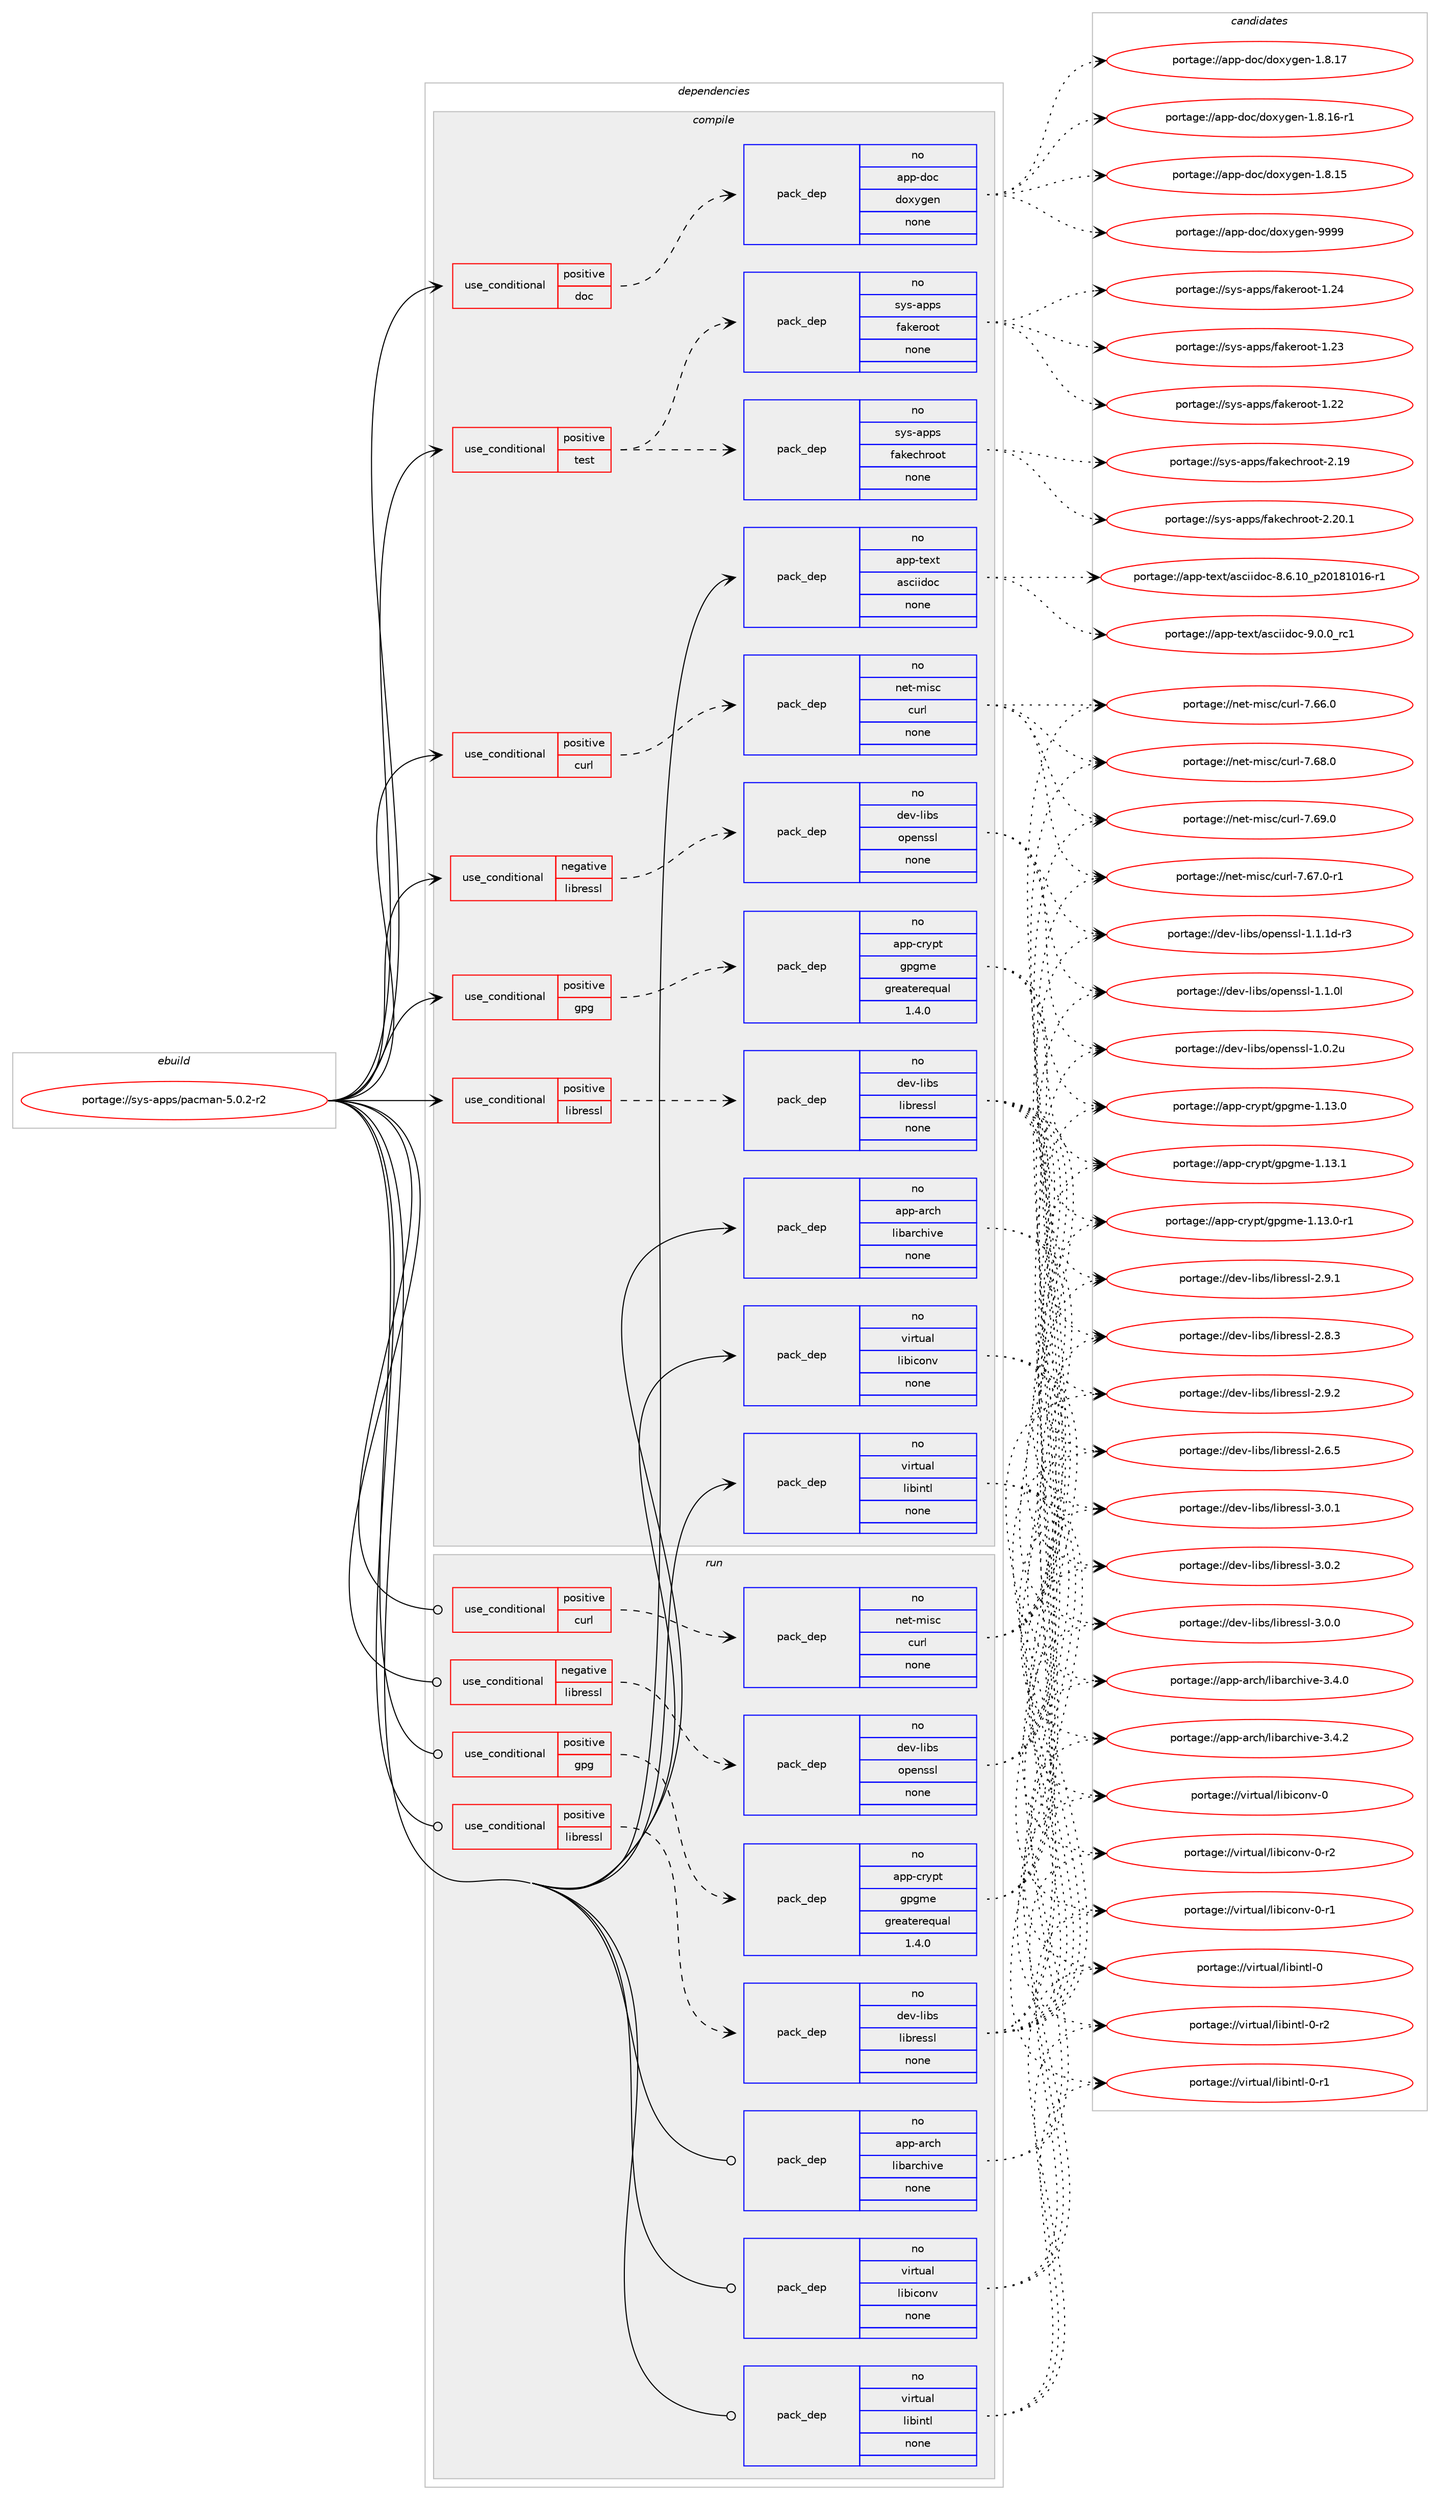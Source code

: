 digraph prolog {

# *************
# Graph options
# *************

newrank=true;
concentrate=true;
compound=true;
graph [rankdir=LR,fontname=Helvetica,fontsize=10,ranksep=1.5];#, ranksep=2.5, nodesep=0.2];
edge  [arrowhead=vee];
node  [fontname=Helvetica,fontsize=10];

# **********
# The ebuild
# **********

subgraph cluster_leftcol {
color=gray;
rank=same;
label=<<i>ebuild</i>>;
id [label="portage://sys-apps/pacman-5.0.2-r2", color=red, width=4, href="../sys-apps/pacman-5.0.2-r2.svg"];
}

# ****************
# The dependencies
# ****************

subgraph cluster_midcol {
color=gray;
label=<<i>dependencies</i>>;
subgraph cluster_compile {
fillcolor="#eeeeee";
style=filled;
label=<<i>compile</i>>;
subgraph cond5250 {
dependency29694 [label=<<TABLE BORDER="0" CELLBORDER="1" CELLSPACING="0" CELLPADDING="4"><TR><TD ROWSPAN="3" CELLPADDING="10">use_conditional</TD></TR><TR><TD>negative</TD></TR><TR><TD>libressl</TD></TR></TABLE>>, shape=none, color=red];
subgraph pack23727 {
dependency29695 [label=<<TABLE BORDER="0" CELLBORDER="1" CELLSPACING="0" CELLPADDING="4" WIDTH="220"><TR><TD ROWSPAN="6" CELLPADDING="30">pack_dep</TD></TR><TR><TD WIDTH="110">no</TD></TR><TR><TD>dev-libs</TD></TR><TR><TD>openssl</TD></TR><TR><TD>none</TD></TR><TR><TD></TD></TR></TABLE>>, shape=none, color=blue];
}
dependency29694:e -> dependency29695:w [weight=20,style="dashed",arrowhead="vee"];
}
id:e -> dependency29694:w [weight=20,style="solid",arrowhead="vee"];
subgraph cond5251 {
dependency29696 [label=<<TABLE BORDER="0" CELLBORDER="1" CELLSPACING="0" CELLPADDING="4"><TR><TD ROWSPAN="3" CELLPADDING="10">use_conditional</TD></TR><TR><TD>positive</TD></TR><TR><TD>curl</TD></TR></TABLE>>, shape=none, color=red];
subgraph pack23728 {
dependency29697 [label=<<TABLE BORDER="0" CELLBORDER="1" CELLSPACING="0" CELLPADDING="4" WIDTH="220"><TR><TD ROWSPAN="6" CELLPADDING="30">pack_dep</TD></TR><TR><TD WIDTH="110">no</TD></TR><TR><TD>net-misc</TD></TR><TR><TD>curl</TD></TR><TR><TD>none</TD></TR><TR><TD></TD></TR></TABLE>>, shape=none, color=blue];
}
dependency29696:e -> dependency29697:w [weight=20,style="dashed",arrowhead="vee"];
}
id:e -> dependency29696:w [weight=20,style="solid",arrowhead="vee"];
subgraph cond5252 {
dependency29698 [label=<<TABLE BORDER="0" CELLBORDER="1" CELLSPACING="0" CELLPADDING="4"><TR><TD ROWSPAN="3" CELLPADDING="10">use_conditional</TD></TR><TR><TD>positive</TD></TR><TR><TD>doc</TD></TR></TABLE>>, shape=none, color=red];
subgraph pack23729 {
dependency29699 [label=<<TABLE BORDER="0" CELLBORDER="1" CELLSPACING="0" CELLPADDING="4" WIDTH="220"><TR><TD ROWSPAN="6" CELLPADDING="30">pack_dep</TD></TR><TR><TD WIDTH="110">no</TD></TR><TR><TD>app-doc</TD></TR><TR><TD>doxygen</TD></TR><TR><TD>none</TD></TR><TR><TD></TD></TR></TABLE>>, shape=none, color=blue];
}
dependency29698:e -> dependency29699:w [weight=20,style="dashed",arrowhead="vee"];
}
id:e -> dependency29698:w [weight=20,style="solid",arrowhead="vee"];
subgraph cond5253 {
dependency29700 [label=<<TABLE BORDER="0" CELLBORDER="1" CELLSPACING="0" CELLPADDING="4"><TR><TD ROWSPAN="3" CELLPADDING="10">use_conditional</TD></TR><TR><TD>positive</TD></TR><TR><TD>gpg</TD></TR></TABLE>>, shape=none, color=red];
subgraph pack23730 {
dependency29701 [label=<<TABLE BORDER="0" CELLBORDER="1" CELLSPACING="0" CELLPADDING="4" WIDTH="220"><TR><TD ROWSPAN="6" CELLPADDING="30">pack_dep</TD></TR><TR><TD WIDTH="110">no</TD></TR><TR><TD>app-crypt</TD></TR><TR><TD>gpgme</TD></TR><TR><TD>greaterequal</TD></TR><TR><TD>1.4.0</TD></TR></TABLE>>, shape=none, color=blue];
}
dependency29700:e -> dependency29701:w [weight=20,style="dashed",arrowhead="vee"];
}
id:e -> dependency29700:w [weight=20,style="solid",arrowhead="vee"];
subgraph cond5254 {
dependency29702 [label=<<TABLE BORDER="0" CELLBORDER="1" CELLSPACING="0" CELLPADDING="4"><TR><TD ROWSPAN="3" CELLPADDING="10">use_conditional</TD></TR><TR><TD>positive</TD></TR><TR><TD>libressl</TD></TR></TABLE>>, shape=none, color=red];
subgraph pack23731 {
dependency29703 [label=<<TABLE BORDER="0" CELLBORDER="1" CELLSPACING="0" CELLPADDING="4" WIDTH="220"><TR><TD ROWSPAN="6" CELLPADDING="30">pack_dep</TD></TR><TR><TD WIDTH="110">no</TD></TR><TR><TD>dev-libs</TD></TR><TR><TD>libressl</TD></TR><TR><TD>none</TD></TR><TR><TD></TD></TR></TABLE>>, shape=none, color=blue];
}
dependency29702:e -> dependency29703:w [weight=20,style="dashed",arrowhead="vee"];
}
id:e -> dependency29702:w [weight=20,style="solid",arrowhead="vee"];
subgraph cond5255 {
dependency29704 [label=<<TABLE BORDER="0" CELLBORDER="1" CELLSPACING="0" CELLPADDING="4"><TR><TD ROWSPAN="3" CELLPADDING="10">use_conditional</TD></TR><TR><TD>positive</TD></TR><TR><TD>test</TD></TR></TABLE>>, shape=none, color=red];
subgraph pack23732 {
dependency29705 [label=<<TABLE BORDER="0" CELLBORDER="1" CELLSPACING="0" CELLPADDING="4" WIDTH="220"><TR><TD ROWSPAN="6" CELLPADDING="30">pack_dep</TD></TR><TR><TD WIDTH="110">no</TD></TR><TR><TD>sys-apps</TD></TR><TR><TD>fakeroot</TD></TR><TR><TD>none</TD></TR><TR><TD></TD></TR></TABLE>>, shape=none, color=blue];
}
dependency29704:e -> dependency29705:w [weight=20,style="dashed",arrowhead="vee"];
subgraph pack23733 {
dependency29706 [label=<<TABLE BORDER="0" CELLBORDER="1" CELLSPACING="0" CELLPADDING="4" WIDTH="220"><TR><TD ROWSPAN="6" CELLPADDING="30">pack_dep</TD></TR><TR><TD WIDTH="110">no</TD></TR><TR><TD>sys-apps</TD></TR><TR><TD>fakechroot</TD></TR><TR><TD>none</TD></TR><TR><TD></TD></TR></TABLE>>, shape=none, color=blue];
}
dependency29704:e -> dependency29706:w [weight=20,style="dashed",arrowhead="vee"];
}
id:e -> dependency29704:w [weight=20,style="solid",arrowhead="vee"];
subgraph pack23734 {
dependency29707 [label=<<TABLE BORDER="0" CELLBORDER="1" CELLSPACING="0" CELLPADDING="4" WIDTH="220"><TR><TD ROWSPAN="6" CELLPADDING="30">pack_dep</TD></TR><TR><TD WIDTH="110">no</TD></TR><TR><TD>app-arch</TD></TR><TR><TD>libarchive</TD></TR><TR><TD>none</TD></TR><TR><TD></TD></TR></TABLE>>, shape=none, color=blue];
}
id:e -> dependency29707:w [weight=20,style="solid",arrowhead="vee"];
subgraph pack23735 {
dependency29708 [label=<<TABLE BORDER="0" CELLBORDER="1" CELLSPACING="0" CELLPADDING="4" WIDTH="220"><TR><TD ROWSPAN="6" CELLPADDING="30">pack_dep</TD></TR><TR><TD WIDTH="110">no</TD></TR><TR><TD>app-text</TD></TR><TR><TD>asciidoc</TD></TR><TR><TD>none</TD></TR><TR><TD></TD></TR></TABLE>>, shape=none, color=blue];
}
id:e -> dependency29708:w [weight=20,style="solid",arrowhead="vee"];
subgraph pack23736 {
dependency29709 [label=<<TABLE BORDER="0" CELLBORDER="1" CELLSPACING="0" CELLPADDING="4" WIDTH="220"><TR><TD ROWSPAN="6" CELLPADDING="30">pack_dep</TD></TR><TR><TD WIDTH="110">no</TD></TR><TR><TD>virtual</TD></TR><TR><TD>libiconv</TD></TR><TR><TD>none</TD></TR><TR><TD></TD></TR></TABLE>>, shape=none, color=blue];
}
id:e -> dependency29709:w [weight=20,style="solid",arrowhead="vee"];
subgraph pack23737 {
dependency29710 [label=<<TABLE BORDER="0" CELLBORDER="1" CELLSPACING="0" CELLPADDING="4" WIDTH="220"><TR><TD ROWSPAN="6" CELLPADDING="30">pack_dep</TD></TR><TR><TD WIDTH="110">no</TD></TR><TR><TD>virtual</TD></TR><TR><TD>libintl</TD></TR><TR><TD>none</TD></TR><TR><TD></TD></TR></TABLE>>, shape=none, color=blue];
}
id:e -> dependency29710:w [weight=20,style="solid",arrowhead="vee"];
}
subgraph cluster_compileandrun {
fillcolor="#eeeeee";
style=filled;
label=<<i>compile and run</i>>;
}
subgraph cluster_run {
fillcolor="#eeeeee";
style=filled;
label=<<i>run</i>>;
subgraph cond5256 {
dependency29711 [label=<<TABLE BORDER="0" CELLBORDER="1" CELLSPACING="0" CELLPADDING="4"><TR><TD ROWSPAN="3" CELLPADDING="10">use_conditional</TD></TR><TR><TD>negative</TD></TR><TR><TD>libressl</TD></TR></TABLE>>, shape=none, color=red];
subgraph pack23738 {
dependency29712 [label=<<TABLE BORDER="0" CELLBORDER="1" CELLSPACING="0" CELLPADDING="4" WIDTH="220"><TR><TD ROWSPAN="6" CELLPADDING="30">pack_dep</TD></TR><TR><TD WIDTH="110">no</TD></TR><TR><TD>dev-libs</TD></TR><TR><TD>openssl</TD></TR><TR><TD>none</TD></TR><TR><TD></TD></TR></TABLE>>, shape=none, color=blue];
}
dependency29711:e -> dependency29712:w [weight=20,style="dashed",arrowhead="vee"];
}
id:e -> dependency29711:w [weight=20,style="solid",arrowhead="odot"];
subgraph cond5257 {
dependency29713 [label=<<TABLE BORDER="0" CELLBORDER="1" CELLSPACING="0" CELLPADDING="4"><TR><TD ROWSPAN="3" CELLPADDING="10">use_conditional</TD></TR><TR><TD>positive</TD></TR><TR><TD>curl</TD></TR></TABLE>>, shape=none, color=red];
subgraph pack23739 {
dependency29714 [label=<<TABLE BORDER="0" CELLBORDER="1" CELLSPACING="0" CELLPADDING="4" WIDTH="220"><TR><TD ROWSPAN="6" CELLPADDING="30">pack_dep</TD></TR><TR><TD WIDTH="110">no</TD></TR><TR><TD>net-misc</TD></TR><TR><TD>curl</TD></TR><TR><TD>none</TD></TR><TR><TD></TD></TR></TABLE>>, shape=none, color=blue];
}
dependency29713:e -> dependency29714:w [weight=20,style="dashed",arrowhead="vee"];
}
id:e -> dependency29713:w [weight=20,style="solid",arrowhead="odot"];
subgraph cond5258 {
dependency29715 [label=<<TABLE BORDER="0" CELLBORDER="1" CELLSPACING="0" CELLPADDING="4"><TR><TD ROWSPAN="3" CELLPADDING="10">use_conditional</TD></TR><TR><TD>positive</TD></TR><TR><TD>gpg</TD></TR></TABLE>>, shape=none, color=red];
subgraph pack23740 {
dependency29716 [label=<<TABLE BORDER="0" CELLBORDER="1" CELLSPACING="0" CELLPADDING="4" WIDTH="220"><TR><TD ROWSPAN="6" CELLPADDING="30">pack_dep</TD></TR><TR><TD WIDTH="110">no</TD></TR><TR><TD>app-crypt</TD></TR><TR><TD>gpgme</TD></TR><TR><TD>greaterequal</TD></TR><TR><TD>1.4.0</TD></TR></TABLE>>, shape=none, color=blue];
}
dependency29715:e -> dependency29716:w [weight=20,style="dashed",arrowhead="vee"];
}
id:e -> dependency29715:w [weight=20,style="solid",arrowhead="odot"];
subgraph cond5259 {
dependency29717 [label=<<TABLE BORDER="0" CELLBORDER="1" CELLSPACING="0" CELLPADDING="4"><TR><TD ROWSPAN="3" CELLPADDING="10">use_conditional</TD></TR><TR><TD>positive</TD></TR><TR><TD>libressl</TD></TR></TABLE>>, shape=none, color=red];
subgraph pack23741 {
dependency29718 [label=<<TABLE BORDER="0" CELLBORDER="1" CELLSPACING="0" CELLPADDING="4" WIDTH="220"><TR><TD ROWSPAN="6" CELLPADDING="30">pack_dep</TD></TR><TR><TD WIDTH="110">no</TD></TR><TR><TD>dev-libs</TD></TR><TR><TD>libressl</TD></TR><TR><TD>none</TD></TR><TR><TD></TD></TR></TABLE>>, shape=none, color=blue];
}
dependency29717:e -> dependency29718:w [weight=20,style="dashed",arrowhead="vee"];
}
id:e -> dependency29717:w [weight=20,style="solid",arrowhead="odot"];
subgraph pack23742 {
dependency29719 [label=<<TABLE BORDER="0" CELLBORDER="1" CELLSPACING="0" CELLPADDING="4" WIDTH="220"><TR><TD ROWSPAN="6" CELLPADDING="30">pack_dep</TD></TR><TR><TD WIDTH="110">no</TD></TR><TR><TD>app-arch</TD></TR><TR><TD>libarchive</TD></TR><TR><TD>none</TD></TR><TR><TD></TD></TR></TABLE>>, shape=none, color=blue];
}
id:e -> dependency29719:w [weight=20,style="solid",arrowhead="odot"];
subgraph pack23743 {
dependency29720 [label=<<TABLE BORDER="0" CELLBORDER="1" CELLSPACING="0" CELLPADDING="4" WIDTH="220"><TR><TD ROWSPAN="6" CELLPADDING="30">pack_dep</TD></TR><TR><TD WIDTH="110">no</TD></TR><TR><TD>virtual</TD></TR><TR><TD>libiconv</TD></TR><TR><TD>none</TD></TR><TR><TD></TD></TR></TABLE>>, shape=none, color=blue];
}
id:e -> dependency29720:w [weight=20,style="solid",arrowhead="odot"];
subgraph pack23744 {
dependency29721 [label=<<TABLE BORDER="0" CELLBORDER="1" CELLSPACING="0" CELLPADDING="4" WIDTH="220"><TR><TD ROWSPAN="6" CELLPADDING="30">pack_dep</TD></TR><TR><TD WIDTH="110">no</TD></TR><TR><TD>virtual</TD></TR><TR><TD>libintl</TD></TR><TR><TD>none</TD></TR><TR><TD></TD></TR></TABLE>>, shape=none, color=blue];
}
id:e -> dependency29721:w [weight=20,style="solid",arrowhead="odot"];
}
}

# **************
# The candidates
# **************

subgraph cluster_choices {
rank=same;
color=gray;
label=<<i>candidates</i>>;

subgraph choice23727 {
color=black;
nodesep=1;
choice1001011184510810598115471111121011101151151084549464946491004511451 [label="portage://dev-libs/openssl-1.1.1d-r3", color=red, width=4,href="../dev-libs/openssl-1.1.1d-r3.svg"];
choice100101118451081059811547111112101110115115108454946494648108 [label="portage://dev-libs/openssl-1.1.0l", color=red, width=4,href="../dev-libs/openssl-1.1.0l.svg"];
choice100101118451081059811547111112101110115115108454946484650117 [label="portage://dev-libs/openssl-1.0.2u", color=red, width=4,href="../dev-libs/openssl-1.0.2u.svg"];
dependency29695:e -> choice1001011184510810598115471111121011101151151084549464946491004511451:w [style=dotted,weight="100"];
dependency29695:e -> choice100101118451081059811547111112101110115115108454946494648108:w [style=dotted,weight="100"];
dependency29695:e -> choice100101118451081059811547111112101110115115108454946484650117:w [style=dotted,weight="100"];
}
subgraph choice23728 {
color=black;
nodesep=1;
choice1101011164510910511599479911711410845554654574648 [label="portage://net-misc/curl-7.69.0", color=red, width=4,href="../net-misc/curl-7.69.0.svg"];
choice1101011164510910511599479911711410845554654564648 [label="portage://net-misc/curl-7.68.0", color=red, width=4,href="../net-misc/curl-7.68.0.svg"];
choice11010111645109105115994799117114108455546545546484511449 [label="portage://net-misc/curl-7.67.0-r1", color=red, width=4,href="../net-misc/curl-7.67.0-r1.svg"];
choice1101011164510910511599479911711410845554654544648 [label="portage://net-misc/curl-7.66.0", color=red, width=4,href="../net-misc/curl-7.66.0.svg"];
dependency29697:e -> choice1101011164510910511599479911711410845554654574648:w [style=dotted,weight="100"];
dependency29697:e -> choice1101011164510910511599479911711410845554654564648:w [style=dotted,weight="100"];
dependency29697:e -> choice11010111645109105115994799117114108455546545546484511449:w [style=dotted,weight="100"];
dependency29697:e -> choice1101011164510910511599479911711410845554654544648:w [style=dotted,weight="100"];
}
subgraph choice23729 {
color=black;
nodesep=1;
choice971121124510011199471001111201211031011104557575757 [label="portage://app-doc/doxygen-9999", color=red, width=4,href="../app-doc/doxygen-9999.svg"];
choice9711211245100111994710011112012110310111045494656464955 [label="portage://app-doc/doxygen-1.8.17", color=red, width=4,href="../app-doc/doxygen-1.8.17.svg"];
choice97112112451001119947100111120121103101110454946564649544511449 [label="portage://app-doc/doxygen-1.8.16-r1", color=red, width=4,href="../app-doc/doxygen-1.8.16-r1.svg"];
choice9711211245100111994710011112012110310111045494656464953 [label="portage://app-doc/doxygen-1.8.15", color=red, width=4,href="../app-doc/doxygen-1.8.15.svg"];
dependency29699:e -> choice971121124510011199471001111201211031011104557575757:w [style=dotted,weight="100"];
dependency29699:e -> choice9711211245100111994710011112012110310111045494656464955:w [style=dotted,weight="100"];
dependency29699:e -> choice97112112451001119947100111120121103101110454946564649544511449:w [style=dotted,weight="100"];
dependency29699:e -> choice9711211245100111994710011112012110310111045494656464953:w [style=dotted,weight="100"];
}
subgraph choice23730 {
color=black;
nodesep=1;
choice9711211245991141211121164710311210310910145494649514649 [label="portage://app-crypt/gpgme-1.13.1", color=red, width=4,href="../app-crypt/gpgme-1.13.1.svg"];
choice97112112459911412111211647103112103109101454946495146484511449 [label="portage://app-crypt/gpgme-1.13.0-r1", color=red, width=4,href="../app-crypt/gpgme-1.13.0-r1.svg"];
choice9711211245991141211121164710311210310910145494649514648 [label="portage://app-crypt/gpgme-1.13.0", color=red, width=4,href="../app-crypt/gpgme-1.13.0.svg"];
dependency29701:e -> choice9711211245991141211121164710311210310910145494649514649:w [style=dotted,weight="100"];
dependency29701:e -> choice97112112459911412111211647103112103109101454946495146484511449:w [style=dotted,weight="100"];
dependency29701:e -> choice9711211245991141211121164710311210310910145494649514648:w [style=dotted,weight="100"];
}
subgraph choice23731 {
color=black;
nodesep=1;
choice10010111845108105981154710810598114101115115108455146484650 [label="portage://dev-libs/libressl-3.0.2", color=red, width=4,href="../dev-libs/libressl-3.0.2.svg"];
choice10010111845108105981154710810598114101115115108455146484649 [label="portage://dev-libs/libressl-3.0.1", color=red, width=4,href="../dev-libs/libressl-3.0.1.svg"];
choice10010111845108105981154710810598114101115115108455146484648 [label="portage://dev-libs/libressl-3.0.0", color=red, width=4,href="../dev-libs/libressl-3.0.0.svg"];
choice10010111845108105981154710810598114101115115108455046574650 [label="portage://dev-libs/libressl-2.9.2", color=red, width=4,href="../dev-libs/libressl-2.9.2.svg"];
choice10010111845108105981154710810598114101115115108455046574649 [label="portage://dev-libs/libressl-2.9.1", color=red, width=4,href="../dev-libs/libressl-2.9.1.svg"];
choice10010111845108105981154710810598114101115115108455046564651 [label="portage://dev-libs/libressl-2.8.3", color=red, width=4,href="../dev-libs/libressl-2.8.3.svg"];
choice10010111845108105981154710810598114101115115108455046544653 [label="portage://dev-libs/libressl-2.6.5", color=red, width=4,href="../dev-libs/libressl-2.6.5.svg"];
dependency29703:e -> choice10010111845108105981154710810598114101115115108455146484650:w [style=dotted,weight="100"];
dependency29703:e -> choice10010111845108105981154710810598114101115115108455146484649:w [style=dotted,weight="100"];
dependency29703:e -> choice10010111845108105981154710810598114101115115108455146484648:w [style=dotted,weight="100"];
dependency29703:e -> choice10010111845108105981154710810598114101115115108455046574650:w [style=dotted,weight="100"];
dependency29703:e -> choice10010111845108105981154710810598114101115115108455046574649:w [style=dotted,weight="100"];
dependency29703:e -> choice10010111845108105981154710810598114101115115108455046564651:w [style=dotted,weight="100"];
dependency29703:e -> choice10010111845108105981154710810598114101115115108455046544653:w [style=dotted,weight="100"];
}
subgraph choice23732 {
color=black;
nodesep=1;
choice115121115459711211211547102971071011141111111164549465052 [label="portage://sys-apps/fakeroot-1.24", color=red, width=4,href="../sys-apps/fakeroot-1.24.svg"];
choice115121115459711211211547102971071011141111111164549465051 [label="portage://sys-apps/fakeroot-1.23", color=red, width=4,href="../sys-apps/fakeroot-1.23.svg"];
choice115121115459711211211547102971071011141111111164549465050 [label="portage://sys-apps/fakeroot-1.22", color=red, width=4,href="../sys-apps/fakeroot-1.22.svg"];
dependency29705:e -> choice115121115459711211211547102971071011141111111164549465052:w [style=dotted,weight="100"];
dependency29705:e -> choice115121115459711211211547102971071011141111111164549465051:w [style=dotted,weight="100"];
dependency29705:e -> choice115121115459711211211547102971071011141111111164549465050:w [style=dotted,weight="100"];
}
subgraph choice23733 {
color=black;
nodesep=1;
choice115121115459711211211547102971071019910411411111111645504650484649 [label="portage://sys-apps/fakechroot-2.20.1", color=red, width=4,href="../sys-apps/fakechroot-2.20.1.svg"];
choice11512111545971121121154710297107101991041141111111164550464957 [label="portage://sys-apps/fakechroot-2.19", color=red, width=4,href="../sys-apps/fakechroot-2.19.svg"];
dependency29706:e -> choice115121115459711211211547102971071019910411411111111645504650484649:w [style=dotted,weight="100"];
dependency29706:e -> choice11512111545971121121154710297107101991041141111111164550464957:w [style=dotted,weight="100"];
}
subgraph choice23734 {
color=black;
nodesep=1;
choice9711211245971149910447108105989711499104105118101455146524650 [label="portage://app-arch/libarchive-3.4.2", color=red, width=4,href="../app-arch/libarchive-3.4.2.svg"];
choice9711211245971149910447108105989711499104105118101455146524648 [label="portage://app-arch/libarchive-3.4.0", color=red, width=4,href="../app-arch/libarchive-3.4.0.svg"];
dependency29707:e -> choice9711211245971149910447108105989711499104105118101455146524650:w [style=dotted,weight="100"];
dependency29707:e -> choice9711211245971149910447108105989711499104105118101455146524648:w [style=dotted,weight="100"];
}
subgraph choice23735 {
color=black;
nodesep=1;
choice971121124511610112011647971159910510510011199455746484648951149949 [label="portage://app-text/asciidoc-9.0.0_rc1", color=red, width=4,href="../app-text/asciidoc-9.0.0_rc1.svg"];
choice971121124511610112011647971159910510510011199455646544649489511250484956494849544511449 [label="portage://app-text/asciidoc-8.6.10_p20181016-r1", color=red, width=4,href="../app-text/asciidoc-8.6.10_p20181016-r1.svg"];
dependency29708:e -> choice971121124511610112011647971159910510510011199455746484648951149949:w [style=dotted,weight="100"];
dependency29708:e -> choice971121124511610112011647971159910510510011199455646544649489511250484956494849544511449:w [style=dotted,weight="100"];
}
subgraph choice23736 {
color=black;
nodesep=1;
choice1181051141161179710847108105981059911111011845484511450 [label="portage://virtual/libiconv-0-r2", color=red, width=4,href="../virtual/libiconv-0-r2.svg"];
choice1181051141161179710847108105981059911111011845484511449 [label="portage://virtual/libiconv-0-r1", color=red, width=4,href="../virtual/libiconv-0-r1.svg"];
choice118105114116117971084710810598105991111101184548 [label="portage://virtual/libiconv-0", color=red, width=4,href="../virtual/libiconv-0.svg"];
dependency29709:e -> choice1181051141161179710847108105981059911111011845484511450:w [style=dotted,weight="100"];
dependency29709:e -> choice1181051141161179710847108105981059911111011845484511449:w [style=dotted,weight="100"];
dependency29709:e -> choice118105114116117971084710810598105991111101184548:w [style=dotted,weight="100"];
}
subgraph choice23737 {
color=black;
nodesep=1;
choice11810511411611797108471081059810511011610845484511450 [label="portage://virtual/libintl-0-r2", color=red, width=4,href="../virtual/libintl-0-r2.svg"];
choice11810511411611797108471081059810511011610845484511449 [label="portage://virtual/libintl-0-r1", color=red, width=4,href="../virtual/libintl-0-r1.svg"];
choice1181051141161179710847108105981051101161084548 [label="portage://virtual/libintl-0", color=red, width=4,href="../virtual/libintl-0.svg"];
dependency29710:e -> choice11810511411611797108471081059810511011610845484511450:w [style=dotted,weight="100"];
dependency29710:e -> choice11810511411611797108471081059810511011610845484511449:w [style=dotted,weight="100"];
dependency29710:e -> choice1181051141161179710847108105981051101161084548:w [style=dotted,weight="100"];
}
subgraph choice23738 {
color=black;
nodesep=1;
choice1001011184510810598115471111121011101151151084549464946491004511451 [label="portage://dev-libs/openssl-1.1.1d-r3", color=red, width=4,href="../dev-libs/openssl-1.1.1d-r3.svg"];
choice100101118451081059811547111112101110115115108454946494648108 [label="portage://dev-libs/openssl-1.1.0l", color=red, width=4,href="../dev-libs/openssl-1.1.0l.svg"];
choice100101118451081059811547111112101110115115108454946484650117 [label="portage://dev-libs/openssl-1.0.2u", color=red, width=4,href="../dev-libs/openssl-1.0.2u.svg"];
dependency29712:e -> choice1001011184510810598115471111121011101151151084549464946491004511451:w [style=dotted,weight="100"];
dependency29712:e -> choice100101118451081059811547111112101110115115108454946494648108:w [style=dotted,weight="100"];
dependency29712:e -> choice100101118451081059811547111112101110115115108454946484650117:w [style=dotted,weight="100"];
}
subgraph choice23739 {
color=black;
nodesep=1;
choice1101011164510910511599479911711410845554654574648 [label="portage://net-misc/curl-7.69.0", color=red, width=4,href="../net-misc/curl-7.69.0.svg"];
choice1101011164510910511599479911711410845554654564648 [label="portage://net-misc/curl-7.68.0", color=red, width=4,href="../net-misc/curl-7.68.0.svg"];
choice11010111645109105115994799117114108455546545546484511449 [label="portage://net-misc/curl-7.67.0-r1", color=red, width=4,href="../net-misc/curl-7.67.0-r1.svg"];
choice1101011164510910511599479911711410845554654544648 [label="portage://net-misc/curl-7.66.0", color=red, width=4,href="../net-misc/curl-7.66.0.svg"];
dependency29714:e -> choice1101011164510910511599479911711410845554654574648:w [style=dotted,weight="100"];
dependency29714:e -> choice1101011164510910511599479911711410845554654564648:w [style=dotted,weight="100"];
dependency29714:e -> choice11010111645109105115994799117114108455546545546484511449:w [style=dotted,weight="100"];
dependency29714:e -> choice1101011164510910511599479911711410845554654544648:w [style=dotted,weight="100"];
}
subgraph choice23740 {
color=black;
nodesep=1;
choice9711211245991141211121164710311210310910145494649514649 [label="portage://app-crypt/gpgme-1.13.1", color=red, width=4,href="../app-crypt/gpgme-1.13.1.svg"];
choice97112112459911412111211647103112103109101454946495146484511449 [label="portage://app-crypt/gpgme-1.13.0-r1", color=red, width=4,href="../app-crypt/gpgme-1.13.0-r1.svg"];
choice9711211245991141211121164710311210310910145494649514648 [label="portage://app-crypt/gpgme-1.13.0", color=red, width=4,href="../app-crypt/gpgme-1.13.0.svg"];
dependency29716:e -> choice9711211245991141211121164710311210310910145494649514649:w [style=dotted,weight="100"];
dependency29716:e -> choice97112112459911412111211647103112103109101454946495146484511449:w [style=dotted,weight="100"];
dependency29716:e -> choice9711211245991141211121164710311210310910145494649514648:w [style=dotted,weight="100"];
}
subgraph choice23741 {
color=black;
nodesep=1;
choice10010111845108105981154710810598114101115115108455146484650 [label="portage://dev-libs/libressl-3.0.2", color=red, width=4,href="../dev-libs/libressl-3.0.2.svg"];
choice10010111845108105981154710810598114101115115108455146484649 [label="portage://dev-libs/libressl-3.0.1", color=red, width=4,href="../dev-libs/libressl-3.0.1.svg"];
choice10010111845108105981154710810598114101115115108455146484648 [label="portage://dev-libs/libressl-3.0.0", color=red, width=4,href="../dev-libs/libressl-3.0.0.svg"];
choice10010111845108105981154710810598114101115115108455046574650 [label="portage://dev-libs/libressl-2.9.2", color=red, width=4,href="../dev-libs/libressl-2.9.2.svg"];
choice10010111845108105981154710810598114101115115108455046574649 [label="portage://dev-libs/libressl-2.9.1", color=red, width=4,href="../dev-libs/libressl-2.9.1.svg"];
choice10010111845108105981154710810598114101115115108455046564651 [label="portage://dev-libs/libressl-2.8.3", color=red, width=4,href="../dev-libs/libressl-2.8.3.svg"];
choice10010111845108105981154710810598114101115115108455046544653 [label="portage://dev-libs/libressl-2.6.5", color=red, width=4,href="../dev-libs/libressl-2.6.5.svg"];
dependency29718:e -> choice10010111845108105981154710810598114101115115108455146484650:w [style=dotted,weight="100"];
dependency29718:e -> choice10010111845108105981154710810598114101115115108455146484649:w [style=dotted,weight="100"];
dependency29718:e -> choice10010111845108105981154710810598114101115115108455146484648:w [style=dotted,weight="100"];
dependency29718:e -> choice10010111845108105981154710810598114101115115108455046574650:w [style=dotted,weight="100"];
dependency29718:e -> choice10010111845108105981154710810598114101115115108455046574649:w [style=dotted,weight="100"];
dependency29718:e -> choice10010111845108105981154710810598114101115115108455046564651:w [style=dotted,weight="100"];
dependency29718:e -> choice10010111845108105981154710810598114101115115108455046544653:w [style=dotted,weight="100"];
}
subgraph choice23742 {
color=black;
nodesep=1;
choice9711211245971149910447108105989711499104105118101455146524650 [label="portage://app-arch/libarchive-3.4.2", color=red, width=4,href="../app-arch/libarchive-3.4.2.svg"];
choice9711211245971149910447108105989711499104105118101455146524648 [label="portage://app-arch/libarchive-3.4.0", color=red, width=4,href="../app-arch/libarchive-3.4.0.svg"];
dependency29719:e -> choice9711211245971149910447108105989711499104105118101455146524650:w [style=dotted,weight="100"];
dependency29719:e -> choice9711211245971149910447108105989711499104105118101455146524648:w [style=dotted,weight="100"];
}
subgraph choice23743 {
color=black;
nodesep=1;
choice1181051141161179710847108105981059911111011845484511450 [label="portage://virtual/libiconv-0-r2", color=red, width=4,href="../virtual/libiconv-0-r2.svg"];
choice1181051141161179710847108105981059911111011845484511449 [label="portage://virtual/libiconv-0-r1", color=red, width=4,href="../virtual/libiconv-0-r1.svg"];
choice118105114116117971084710810598105991111101184548 [label="portage://virtual/libiconv-0", color=red, width=4,href="../virtual/libiconv-0.svg"];
dependency29720:e -> choice1181051141161179710847108105981059911111011845484511450:w [style=dotted,weight="100"];
dependency29720:e -> choice1181051141161179710847108105981059911111011845484511449:w [style=dotted,weight="100"];
dependency29720:e -> choice118105114116117971084710810598105991111101184548:w [style=dotted,weight="100"];
}
subgraph choice23744 {
color=black;
nodesep=1;
choice11810511411611797108471081059810511011610845484511450 [label="portage://virtual/libintl-0-r2", color=red, width=4,href="../virtual/libintl-0-r2.svg"];
choice11810511411611797108471081059810511011610845484511449 [label="portage://virtual/libintl-0-r1", color=red, width=4,href="../virtual/libintl-0-r1.svg"];
choice1181051141161179710847108105981051101161084548 [label="portage://virtual/libintl-0", color=red, width=4,href="../virtual/libintl-0.svg"];
dependency29721:e -> choice11810511411611797108471081059810511011610845484511450:w [style=dotted,weight="100"];
dependency29721:e -> choice11810511411611797108471081059810511011610845484511449:w [style=dotted,weight="100"];
dependency29721:e -> choice1181051141161179710847108105981051101161084548:w [style=dotted,weight="100"];
}
}

}
